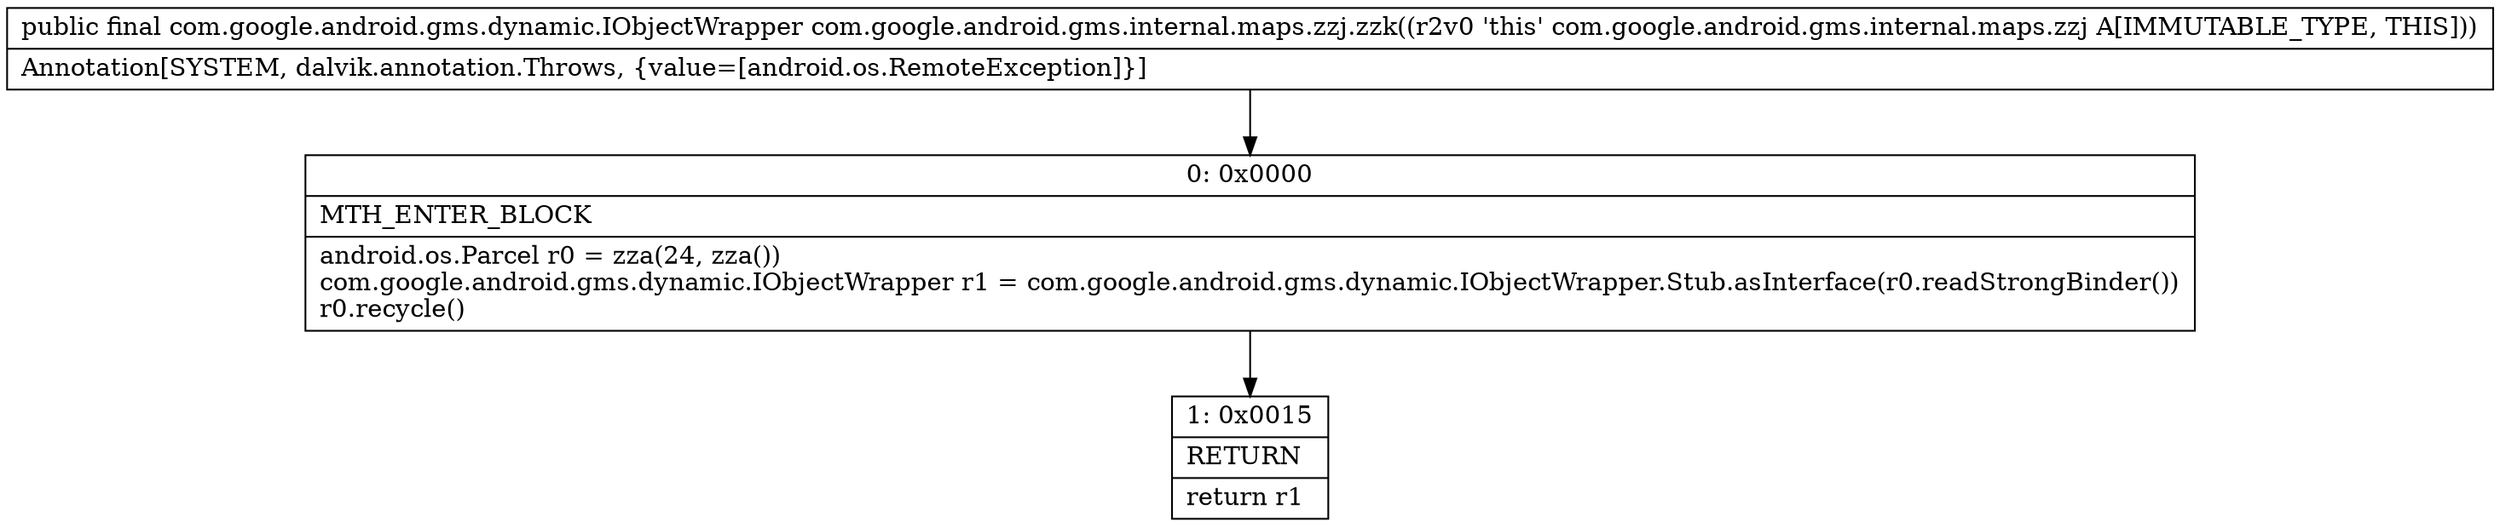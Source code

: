 digraph "CFG forcom.google.android.gms.internal.maps.zzj.zzk()Lcom\/google\/android\/gms\/dynamic\/IObjectWrapper;" {
Node_0 [shape=record,label="{0\:\ 0x0000|MTH_ENTER_BLOCK\l|android.os.Parcel r0 = zza(24, zza())\lcom.google.android.gms.dynamic.IObjectWrapper r1 = com.google.android.gms.dynamic.IObjectWrapper.Stub.asInterface(r0.readStrongBinder())\lr0.recycle()\l}"];
Node_1 [shape=record,label="{1\:\ 0x0015|RETURN\l|return r1\l}"];
MethodNode[shape=record,label="{public final com.google.android.gms.dynamic.IObjectWrapper com.google.android.gms.internal.maps.zzj.zzk((r2v0 'this' com.google.android.gms.internal.maps.zzj A[IMMUTABLE_TYPE, THIS]))  | Annotation[SYSTEM, dalvik.annotation.Throws, \{value=[android.os.RemoteException]\}]\l}"];
MethodNode -> Node_0;
Node_0 -> Node_1;
}

